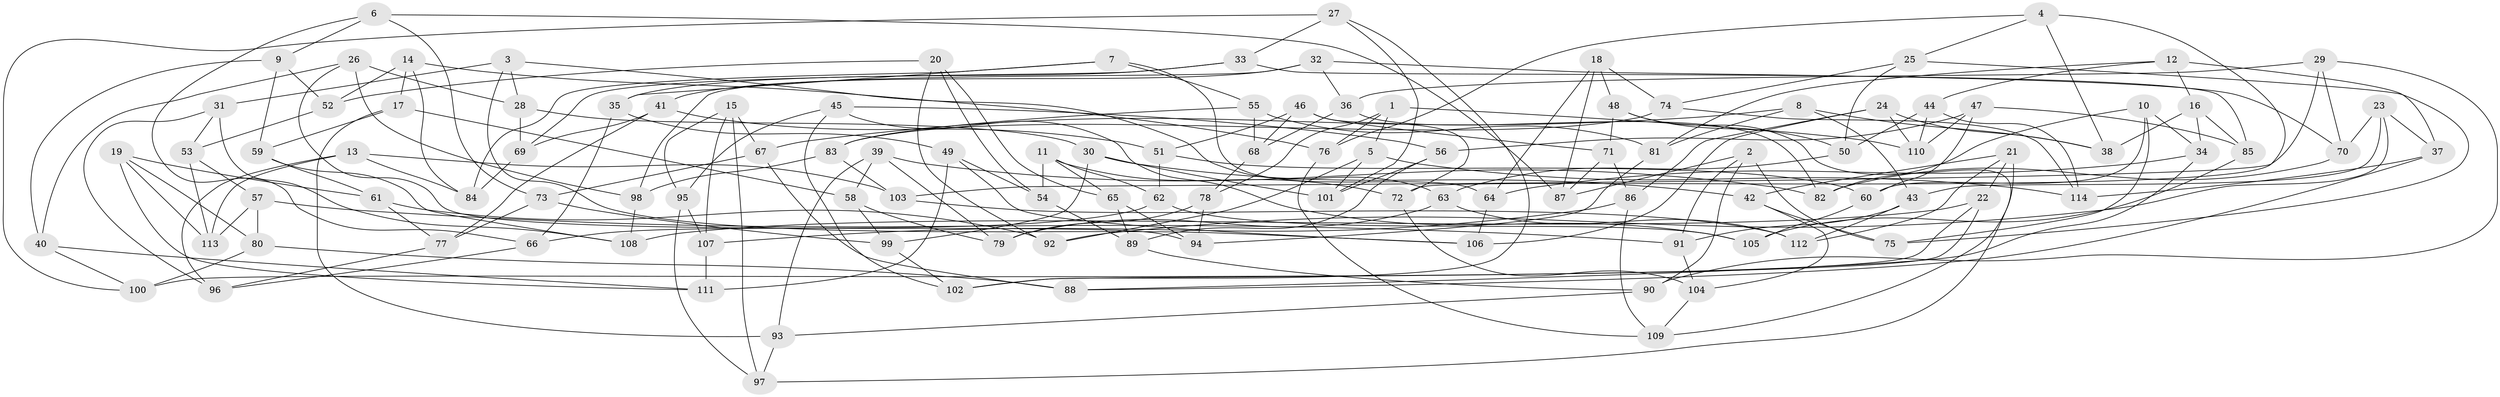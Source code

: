 // coarse degree distribution, {4: 0.4, 6: 0.5428571428571428, 5: 0.05714285714285714}
// Generated by graph-tools (version 1.1) at 2025/52/02/27/25 19:52:27]
// undirected, 114 vertices, 228 edges
graph export_dot {
graph [start="1"]
  node [color=gray90,style=filled];
  1;
  2;
  3;
  4;
  5;
  6;
  7;
  8;
  9;
  10;
  11;
  12;
  13;
  14;
  15;
  16;
  17;
  18;
  19;
  20;
  21;
  22;
  23;
  24;
  25;
  26;
  27;
  28;
  29;
  30;
  31;
  32;
  33;
  34;
  35;
  36;
  37;
  38;
  39;
  40;
  41;
  42;
  43;
  44;
  45;
  46;
  47;
  48;
  49;
  50;
  51;
  52;
  53;
  54;
  55;
  56;
  57;
  58;
  59;
  60;
  61;
  62;
  63;
  64;
  65;
  66;
  67;
  68;
  69;
  70;
  71;
  72;
  73;
  74;
  75;
  76;
  77;
  78;
  79;
  80;
  81;
  82;
  83;
  84;
  85;
  86;
  87;
  88;
  89;
  90;
  91;
  92;
  93;
  94;
  95;
  96;
  97;
  98;
  99;
  100;
  101;
  102;
  103;
  104;
  105;
  106;
  107;
  108;
  109;
  110;
  111;
  112;
  113;
  114;
  1 -- 78;
  1 -- 5;
  1 -- 110;
  1 -- 76;
  2 -- 87;
  2 -- 90;
  2 -- 91;
  2 -- 75;
  3 -- 106;
  3 -- 28;
  3 -- 63;
  3 -- 31;
  4 -- 38;
  4 -- 76;
  4 -- 25;
  4 -- 72;
  5 -- 114;
  5 -- 101;
  5 -- 92;
  6 -- 66;
  6 -- 87;
  6 -- 73;
  6 -- 9;
  7 -- 55;
  7 -- 35;
  7 -- 84;
  7 -- 64;
  8 -- 67;
  8 -- 43;
  8 -- 38;
  8 -- 81;
  9 -- 52;
  9 -- 59;
  9 -- 40;
  10 -- 60;
  10 -- 82;
  10 -- 75;
  10 -- 34;
  11 -- 72;
  11 -- 65;
  11 -- 54;
  11 -- 62;
  12 -- 16;
  12 -- 81;
  12 -- 37;
  12 -- 44;
  13 -- 84;
  13 -- 96;
  13 -- 113;
  13 -- 103;
  14 -- 52;
  14 -- 84;
  14 -- 17;
  14 -- 76;
  15 -- 67;
  15 -- 95;
  15 -- 107;
  15 -- 97;
  16 -- 34;
  16 -- 38;
  16 -- 85;
  17 -- 93;
  17 -- 58;
  17 -- 59;
  18 -- 64;
  18 -- 74;
  18 -- 48;
  18 -- 87;
  19 -- 61;
  19 -- 111;
  19 -- 80;
  19 -- 113;
  20 -- 92;
  20 -- 65;
  20 -- 54;
  20 -- 52;
  21 -- 109;
  21 -- 42;
  21 -- 112;
  21 -- 22;
  22 -- 102;
  22 -- 100;
  22 -- 108;
  23 -- 92;
  23 -- 43;
  23 -- 70;
  23 -- 37;
  24 -- 86;
  24 -- 106;
  24 -- 38;
  24 -- 110;
  25 -- 75;
  25 -- 74;
  25 -- 50;
  26 -- 98;
  26 -- 94;
  26 -- 28;
  26 -- 40;
  27 -- 101;
  27 -- 33;
  27 -- 100;
  27 -- 102;
  28 -- 30;
  28 -- 69;
  29 -- 90;
  29 -- 103;
  29 -- 36;
  29 -- 70;
  30 -- 101;
  30 -- 42;
  30 -- 99;
  31 -- 108;
  31 -- 53;
  31 -- 96;
  32 -- 36;
  32 -- 70;
  32 -- 98;
  32 -- 41;
  33 -- 35;
  33 -- 85;
  33 -- 69;
  34 -- 88;
  34 -- 64;
  35 -- 66;
  35 -- 49;
  36 -- 68;
  36 -- 82;
  37 -- 114;
  37 -- 88;
  39 -- 93;
  39 -- 79;
  39 -- 58;
  39 -- 82;
  40 -- 100;
  40 -- 111;
  41 -- 51;
  41 -- 69;
  41 -- 77;
  42 -- 104;
  42 -- 75;
  43 -- 112;
  43 -- 91;
  44 -- 114;
  44 -- 50;
  44 -- 110;
  45 -- 95;
  45 -- 102;
  45 -- 56;
  45 -- 105;
  46 -- 51;
  46 -- 68;
  46 -- 72;
  46 -- 71;
  47 -- 85;
  47 -- 110;
  47 -- 56;
  47 -- 60;
  48 -- 50;
  48 -- 71;
  48 -- 97;
  49 -- 106;
  49 -- 54;
  49 -- 111;
  50 -- 63;
  51 -- 62;
  51 -- 60;
  52 -- 53;
  53 -- 113;
  53 -- 57;
  54 -- 89;
  55 -- 81;
  55 -- 83;
  55 -- 68;
  56 -- 89;
  56 -- 101;
  57 -- 80;
  57 -- 91;
  57 -- 113;
  58 -- 99;
  58 -- 79;
  59 -- 108;
  59 -- 61;
  60 -- 105;
  61 -- 92;
  61 -- 77;
  62 -- 105;
  62 -- 66;
  63 -- 112;
  63 -- 79;
  64 -- 106;
  65 -- 89;
  65 -- 94;
  66 -- 96;
  67 -- 88;
  67 -- 73;
  68 -- 78;
  69 -- 84;
  70 -- 82;
  71 -- 87;
  71 -- 86;
  72 -- 104;
  73 -- 99;
  73 -- 77;
  74 -- 83;
  74 -- 114;
  76 -- 109;
  77 -- 96;
  78 -- 79;
  78 -- 94;
  80 -- 100;
  80 -- 88;
  81 -- 94;
  83 -- 98;
  83 -- 103;
  85 -- 105;
  86 -- 107;
  86 -- 109;
  89 -- 90;
  90 -- 93;
  91 -- 104;
  93 -- 97;
  95 -- 107;
  95 -- 97;
  98 -- 108;
  99 -- 102;
  103 -- 112;
  104 -- 109;
  107 -- 111;
}
